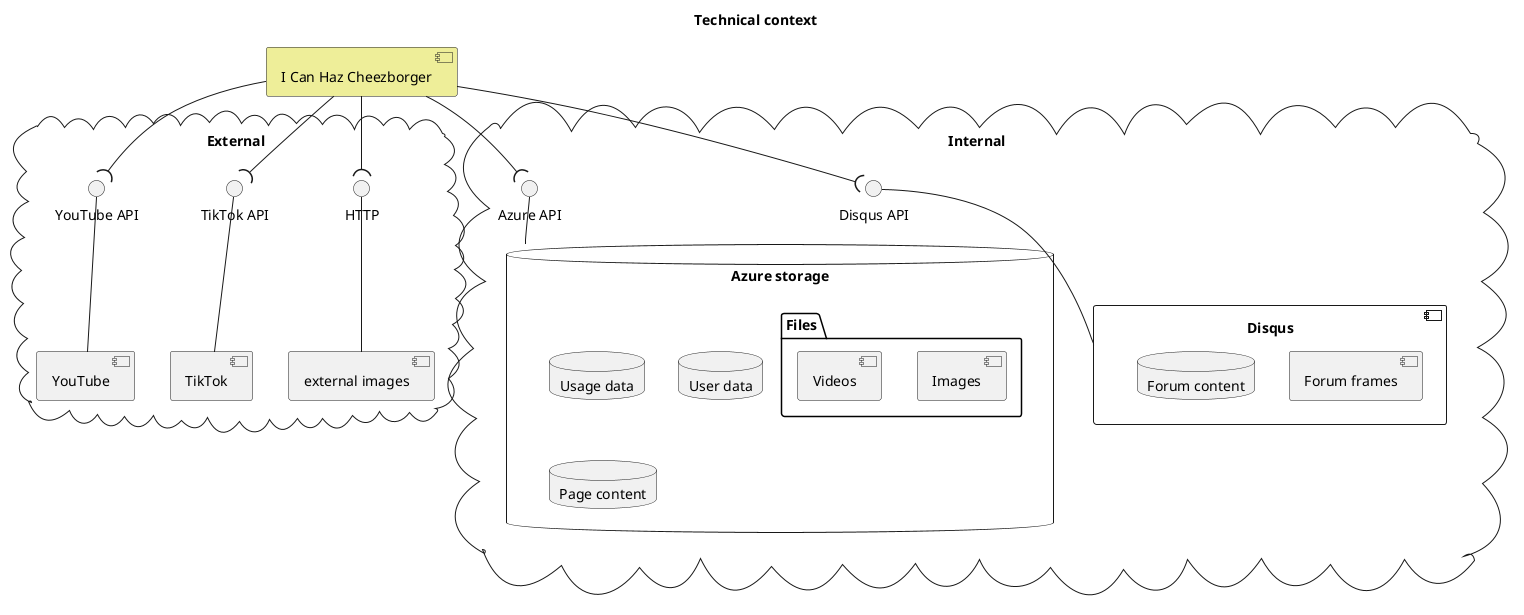 @startuml
title Technical context

[I Can Haz Cheezborger] as core #eeee99

cloud "External" {

    [YouTube] as youtube
    () "YouTube API" as youtubeapi
    youtube -up- youtubeapi
    [TikTok] as tiktok
    () "TikTok API" as tiktokapi
    tiktok -up- tiktokapi
    [external images] as internet
    () "HTTP" as http
    internet -up- http

}

cloud "Internal" {
    database "Azure storage" as azure {
        folder "Files" {
            [Images]
            [Videos]
        }
        database "Usage data"
        database "User data"
        database "Page content"
    }
    () "Azure API" as azureapi
    azure -up- azureapi

    component Disqus as disqus {
        [Forum frames]
        database "Forum content"
    }
    () "Disqus API" as disqusapi
    
    disqus -up- disqusapi
}

core --( youtubeapi
core --( tiktokapi
core --( http

core --( azureapi
core --( disqusapi

@enduml

